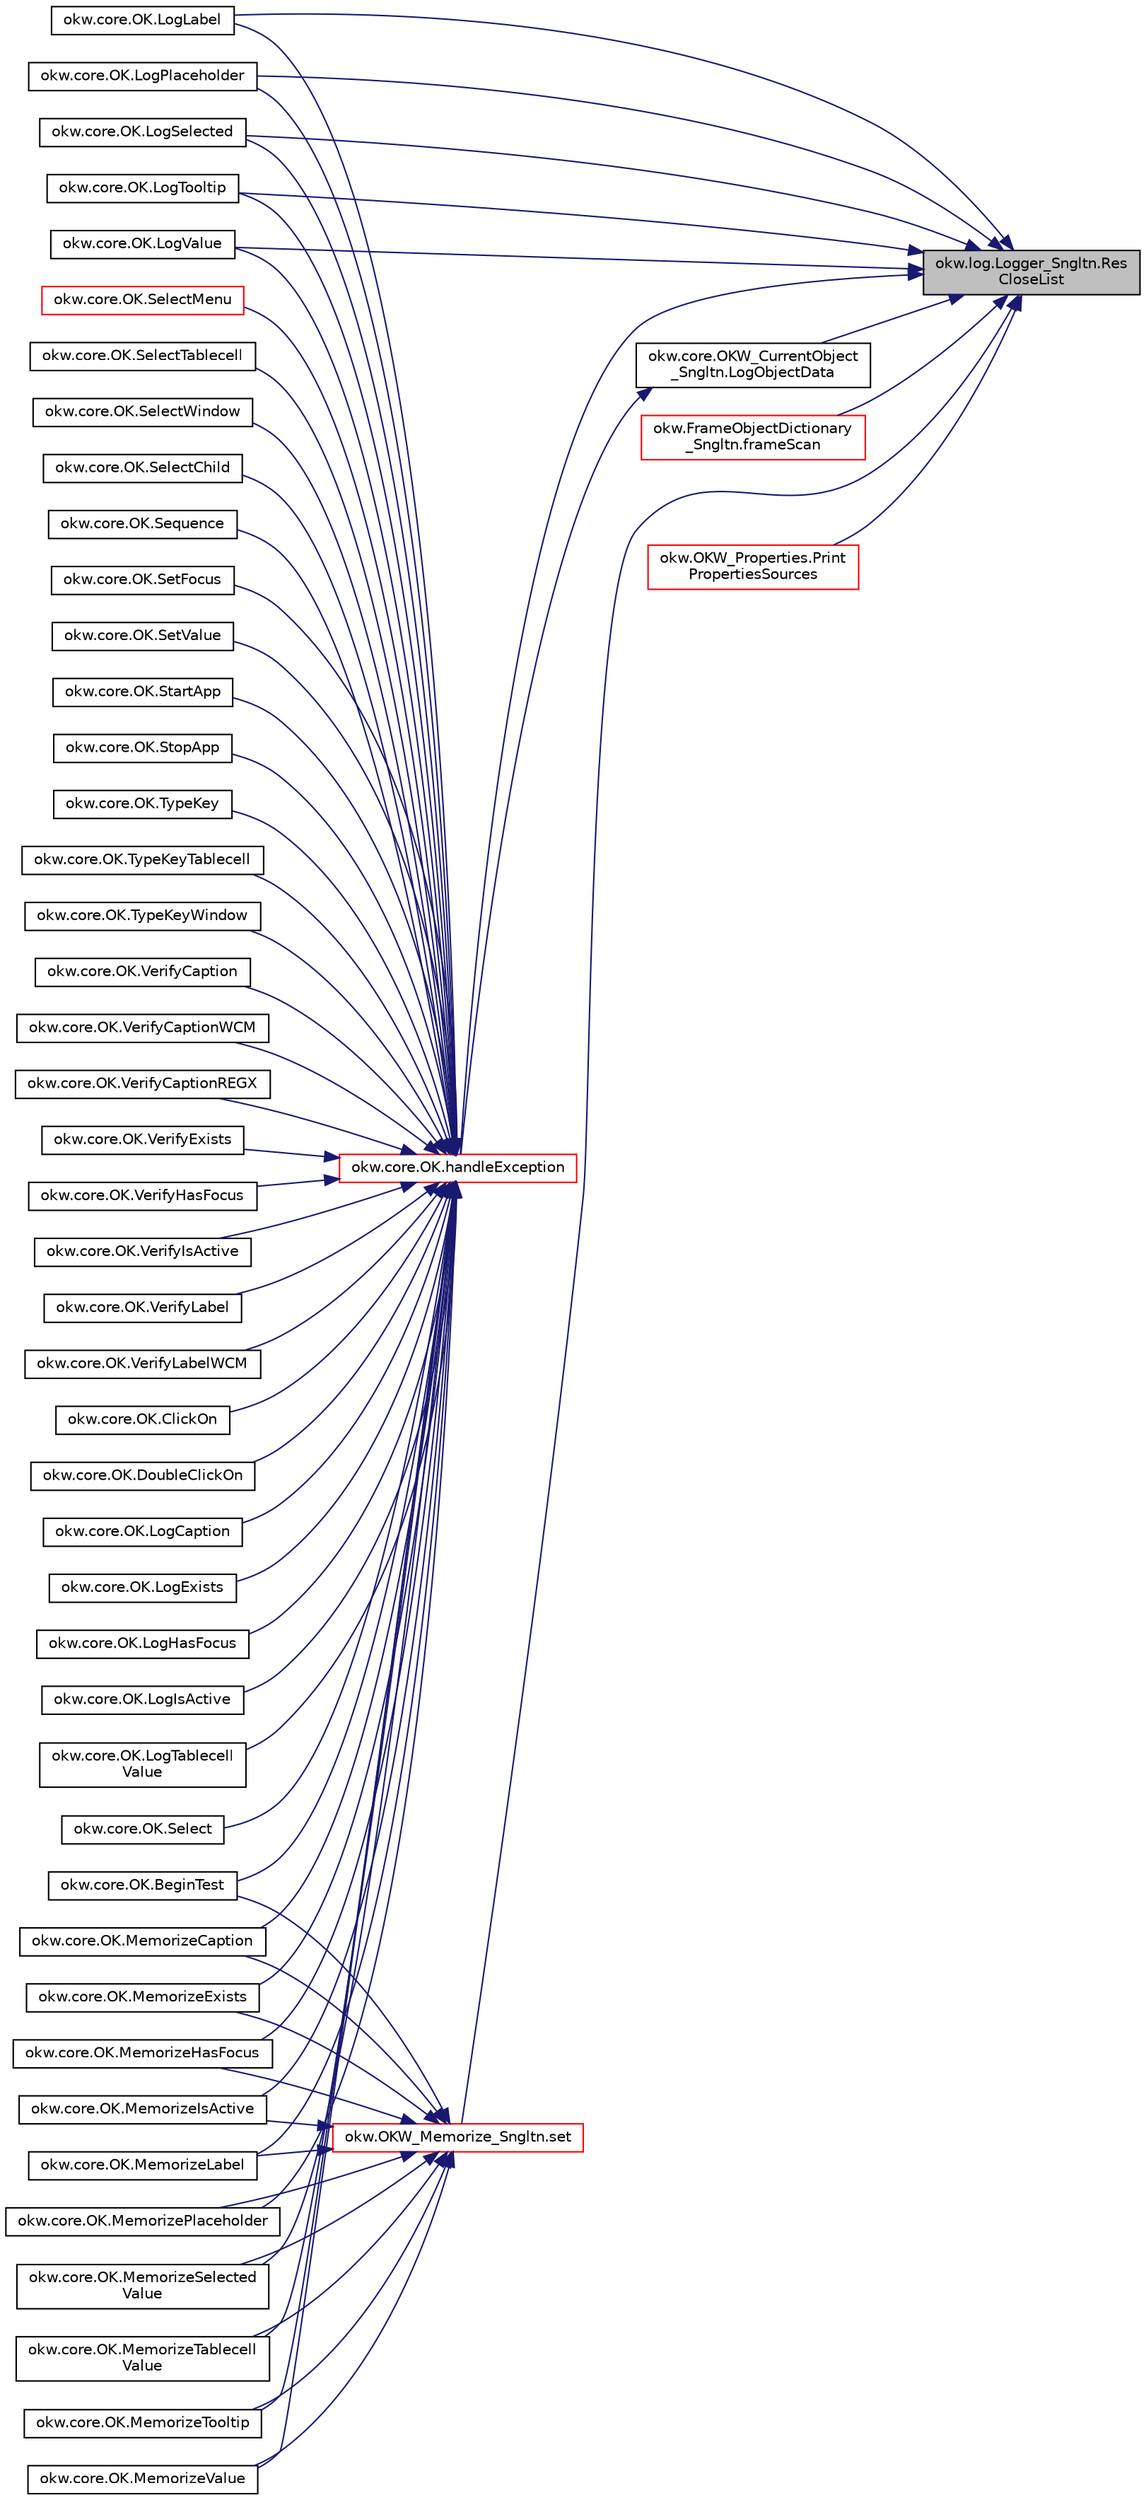 digraph "okw.log.Logger_Sngltn.ResCloseList"
{
 // INTERACTIVE_SVG=YES
 // LATEX_PDF_SIZE
  edge [fontname="Helvetica",fontsize="10",labelfontname="Helvetica",labelfontsize="10"];
  node [fontname="Helvetica",fontsize="10",shape=record];
  rankdir="RL";
  Node2249 [label="okw.log.Logger_Sngltn.Res\lCloseList",height=0.2,width=0.4,color="black", fillcolor="grey75", style="filled", fontcolor="black",tooltip="Closes a hierarchical level in the results file that was opened with ResOpenList."];
  Node2249 -> Node2250 [dir="back",color="midnightblue",fontsize="10",style="solid",fontname="Helvetica"];
  Node2250 [label="okw.core.OK.LogLabel",height=0.2,width=0.4,color="black", fillcolor="white", style="filled",URL="$classokw_1_1core_1_1_o_k.html#a5ca2a918fc575095dd00d15e65f1491c",tooltip="Gibt den Wert des Etikette/Label in der Logdatei aus."];
  Node2249 -> Node2251 [dir="back",color="midnightblue",fontsize="10",style="solid",fontname="Helvetica"];
  Node2251 [label="okw.core.OK.LogPlaceholder",height=0.2,width=0.4,color="black", fillcolor="white", style="filled",URL="$classokw_1_1core_1_1_o_k.html#a260d21c87a1d0df97bb442888fc87fcb",tooltip="Gibt den Wert des Platzhalters in der Logdatei aus."];
  Node2249 -> Node2252 [dir="back",color="midnightblue",fontsize="10",style="solid",fontname="Helvetica"];
  Node2252 [label="okw.core.OK.LogSelected",height=0.2,width=0.4,color="black", fillcolor="white", style="filled",URL="$classokw_1_1core_1_1_o_k.html#af480aabf37fd55561892d9effcdaf182",tooltip="Dokumentiert den markierten Text des gegebenen Objekts."];
  Node2249 -> Node2253 [dir="back",color="midnightblue",fontsize="10",style="solid",fontname="Helvetica"];
  Node2253 [label="okw.core.OK.LogTooltip",height=0.2,width=0.4,color="black", fillcolor="white", style="filled",URL="$classokw_1_1core_1_1_o_k.html#a170fa2f1a3bd1fa9f00fc160c48e76c2",tooltip="Dokumentiert die Kurzinfo zu einem Werkzeug des gegebenen Objekts."];
  Node2249 -> Node2254 [dir="back",color="midnightblue",fontsize="10",style="solid",fontname="Helvetica"];
  Node2254 [label="okw.core.OK.LogValue",height=0.2,width=0.4,color="black", fillcolor="white", style="filled",URL="$classokw_1_1core_1_1_o_k.html#ad13df6f48f816f5d075efe045907527d",tooltip="Dokumentiert den Standartwert eines Objekts."];
  Node2249 -> Node2255 [dir="back",color="midnightblue",fontsize="10",style="solid",fontname="Helvetica"];
  Node2255 [label="okw.core.OK.handleException",height=0.2,width=0.4,color="red", fillcolor="white", style="filled",URL="$classokw_1_1core_1_1_o_k.html#a5a6db6a457bcb71c893f5d4eb615b2b7",tooltip="Zentrale Exception-Behandlung."];
  Node2255 -> Node2256 [dir="back",color="midnightblue",fontsize="10",style="solid",fontname="Helvetica"];
  Node2256 [label="okw.core.OK.BeginTest",height=0.2,width=0.4,color="black", fillcolor="white", style="filled",URL="$classokw_1_1core_1_1_o_k.html#a594d5a3518a401240bc1868f5883a393",tooltip="Markiert den Anfang eines neuen Testfalls."];
  Node2255 -> Node2257 [dir="back",color="midnightblue",fontsize="10",style="solid",fontname="Helvetica"];
  Node2257 [label="okw.core.OK.ClickOn",height=0.2,width=0.4,color="black", fillcolor="white", style="filled",URL="$classokw_1_1core_1_1_o_k.html#a1a4fcce79cac7386f04495383d2985b3",tooltip="Klickt auf das gegebene Objekt."];
  Node2255 -> Node2258 [dir="back",color="midnightblue",fontsize="10",style="solid",fontname="Helvetica"];
  Node2258 [label="okw.core.OK.DoubleClickOn",height=0.2,width=0.4,color="black", fillcolor="white", style="filled",URL="$classokw_1_1core_1_1_o_k.html#a3e40c302aa78cb83aa1fcfd0dafa24b0",tooltip="Führt ein Doppelklick auf das gegebene GUI-Objekt aus."];
  Node2255 -> Node2259 [dir="back",color="midnightblue",fontsize="10",style="solid",fontname="Helvetica"];
  Node2259 [label="okw.core.OK.LogCaption",height=0.2,width=0.4,color="black", fillcolor="white", style="filled",URL="$classokw_1_1core_1_1_o_k.html#a2469f6149bc2c4540c48edd8facbb5c0",tooltip="Gibt die Caption eines GUI-Objektes in den Testergebnissen aus."];
  Node2255 -> Node2260 [dir="back",color="midnightblue",fontsize="10",style="solid",fontname="Helvetica"];
  Node2260 [label="okw.core.OK.LogExists",height=0.2,width=0.4,color="black", fillcolor="white", style="filled",URL="$classokw_1_1core_1_1_o_k.html#ac20bd936e2181f94529469c6fc130238",tooltip="Gibt die Existenz eines GUI-Objektes mit YES/NO in den Testergebnissen aus."];
  Node2255 -> Node2261 [dir="back",color="midnightblue",fontsize="10",style="solid",fontname="Helvetica"];
  Node2261 [label="okw.core.OK.LogHasFocus",height=0.2,width=0.4,color="black", fillcolor="white", style="filled",URL="$classokw_1_1core_1_1_o_k.html#a1b8a5a3d583ffabc0063632ab9d981cf",tooltip="Dokumentiert den Fokus-Status des gegebenen Objekts."];
  Node2255 -> Node2262 [dir="back",color="midnightblue",fontsize="10",style="solid",fontname="Helvetica"];
  Node2262 [label="okw.core.OK.LogIsActive",height=0.2,width=0.4,color="black", fillcolor="white", style="filled",URL="$classokw_1_1core_1_1_o_k.html#ae44a6c32e26a7f93dd5c9f7b5765ee0d",tooltip="Dokumentiert den Status des gegebenen Objekts."];
  Node2255 -> Node2250 [dir="back",color="midnightblue",fontsize="10",style="solid",fontname="Helvetica"];
  Node2255 -> Node2251 [dir="back",color="midnightblue",fontsize="10",style="solid",fontname="Helvetica"];
  Node2255 -> Node2252 [dir="back",color="midnightblue",fontsize="10",style="solid",fontname="Helvetica"];
  Node2255 -> Node2263 [dir="back",color="midnightblue",fontsize="10",style="solid",fontname="Helvetica"];
  Node2263 [label="okw.core.OK.LogTablecell\lValue",height=0.2,width=0.4,color="black", fillcolor="white", style="filled",URL="$classokw_1_1core_1_1_o_k.html#a7c6a02d1f58952de8cc3591379cdfbe3",tooltip="Dokumentiert den Wert der ausgewählten Zelle."];
  Node2255 -> Node2253 [dir="back",color="midnightblue",fontsize="10",style="solid",fontname="Helvetica"];
  Node2255 -> Node2254 [dir="back",color="midnightblue",fontsize="10",style="solid",fontname="Helvetica"];
  Node2255 -> Node2264 [dir="back",color="midnightblue",fontsize="10",style="solid",fontname="Helvetica"];
  Node2264 [label="okw.core.OK.MemorizeCaption",height=0.2,width=0.4,color="black", fillcolor="white", style="filled",URL="$classokw_1_1core_1_1_o_k.html#a661c650ca7824d1ea464d98b792ae712",tooltip="Keine Beschreibung zu \"MemorizeCaption\" verfügbar."];
  Node2255 -> Node2265 [dir="back",color="midnightblue",fontsize="10",style="solid",fontname="Helvetica"];
  Node2265 [label="okw.core.OK.MemorizeExists",height=0.2,width=0.4,color="black", fillcolor="white", style="filled",URL="$classokw_1_1core_1_1_o_k.html#a61db6d17853d7c0913216708c2c29779",tooltip="Merkt sich den aktuell existierenden Zustand des Objekts."];
  Node2255 -> Node2266 [dir="back",color="midnightblue",fontsize="10",style="solid",fontname="Helvetica"];
  Node2266 [label="okw.core.OK.MemorizeHasFocus",height=0.2,width=0.4,color="black", fillcolor="white", style="filled",URL="$classokw_1_1core_1_1_o_k.html#aa18fa77383398b2a8242ca299938c24d",tooltip="Keine Beschreibung zu \"MemorizeHasFocus\" verfügbar."];
  Node2255 -> Node2267 [dir="back",color="midnightblue",fontsize="10",style="solid",fontname="Helvetica"];
  Node2267 [label="okw.core.OK.MemorizeIsActive",height=0.2,width=0.4,color="black", fillcolor="white", style="filled",URL="$classokw_1_1core_1_1_o_k.html#aed2c0c9e72b5b730b6b041ef641f3bdc",tooltip="Merkt sich den Zustand des gegebenen Objekts."];
  Node2255 -> Node2268 [dir="back",color="midnightblue",fontsize="10",style="solid",fontname="Helvetica"];
  Node2268 [label="okw.core.OK.MemorizeLabel",height=0.2,width=0.4,color="black", fillcolor="white", style="filled",URL="$classokw_1_1core_1_1_o_k.html#ad09ff6f6389ceb04f7ec338ea3c45e85",tooltip="Speirchert den aktuellen Wert der Etikette, und legt diesen unter fpsMemKeyName ab."];
  Node2255 -> Node2269 [dir="back",color="midnightblue",fontsize="10",style="solid",fontname="Helvetica"];
  Node2269 [label="okw.core.OK.MemorizePlaceholder",height=0.2,width=0.4,color="black", fillcolor="white", style="filled",URL="$classokw_1_1core_1_1_o_k.html#ac9744fdc26e9049a0d0fe48b1ae9d11c",tooltip="Speirchert den aktuellen Wert der Platzhalters, und legt diesen unter fpsMemKeyName ab."];
  Node2255 -> Node2270 [dir="back",color="midnightblue",fontsize="10",style="solid",fontname="Helvetica"];
  Node2270 [label="okw.core.OK.MemorizeSelected\lValue",height=0.2,width=0.4,color="black", fillcolor="white", style="filled",URL="$classokw_1_1core_1_1_o_k.html#a7e8652a632b073da02222ee6e5e88266",tooltip="Keine Beschreibung zu \"MemorizeSelectedValue\" verfügbar."];
  Node2255 -> Node2271 [dir="back",color="midnightblue",fontsize="10",style="solid",fontname="Helvetica"];
  Node2271 [label="okw.core.OK.MemorizeTablecell\lValue",height=0.2,width=0.4,color="black", fillcolor="white", style="filled",URL="$classokw_1_1core_1_1_o_k.html#ab7c819556f3b21faeea08fad5be32813",tooltip="Merkt sich den Wert der gegebenen Zelle in der Tabelle. throws Exception"];
  Node2255 -> Node2272 [dir="back",color="midnightblue",fontsize="10",style="solid",fontname="Helvetica"];
  Node2272 [label="okw.core.OK.MemorizeTooltip",height=0.2,width=0.4,color="black", fillcolor="white", style="filled",URL="$classokw_1_1core_1_1_o_k.html#aad3ff1b462da844ccc53d2e177fb1def",tooltip="Dokumentiert den Tooltip-Text (Kurzinformation) des gegebenen Objekts."];
  Node2255 -> Node2273 [dir="back",color="midnightblue",fontsize="10",style="solid",fontname="Helvetica"];
  Node2273 [label="okw.core.OK.MemorizeValue",height=0.2,width=0.4,color="black", fillcolor="white", style="filled",URL="$classokw_1_1core_1_1_o_k.html#a2d93a84a57295418131d219a5887094d",tooltip="Merkt sich den Standartwert eines Objekts."];
  Node2255 -> Node2274 [dir="back",color="midnightblue",fontsize="10",style="solid",fontname="Helvetica"];
  Node2274 [label="okw.core.OK.Select",height=0.2,width=0.4,color="black", fillcolor="white", style="filled",URL="$classokw_1_1core_1_1_o_k.html#a7ee0b387364c0c188f94099f14f2da43",tooltip="Auswahl aller Zeilen einer Liste/Tabelle, welche die gegebenen Daten enthalten."];
  Node2255 -> Node2275 [dir="back",color="midnightblue",fontsize="10",style="solid",fontname="Helvetica"];
  Node2275 [label="okw.core.OK.SelectMenu",height=0.2,width=0.4,color="red", fillcolor="white", style="filled",URL="$classokw_1_1core_1_1_o_k.html#ae30b70ea446f3a58022a617177d0bcb6",tooltip="Wählt den gegebenen Menü-Eintrag aus."];
  Node2255 -> Node2277 [dir="back",color="midnightblue",fontsize="10",style="solid",fontname="Helvetica"];
  Node2277 [label="okw.core.OK.SelectTablecell",height=0.2,width=0.4,color="black", fillcolor="white", style="filled",URL="$classokw_1_1core_1_1_o_k.html#a0cbda1e1d604b0b988296c48835300cc",tooltip="Wählt die gegebene Tabellenzelle aus."];
  Node2255 -> Node2278 [dir="back",color="midnightblue",fontsize="10",style="solid",fontname="Helvetica"];
  Node2278 [label="okw.core.OK.SelectWindow",height=0.2,width=0.4,color="black", fillcolor="white", style="filled",URL="$classokw_1_1core_1_1_o_k.html#a4609a2156286fe56e1d4dba1695cd600",tooltip="Setzt den Kontext auf das gegebene Fenster."];
  Node2255 -> Node2279 [dir="back",color="midnightblue",fontsize="10",style="solid",fontname="Helvetica"];
  Node2279 [label="okw.core.OK.SelectChild",height=0.2,width=0.4,color="black", fillcolor="white", style="filled",URL="$classokw_1_1core_1_1_o_k.html#a038f45c24b6538ddadbdcd1fd179c2ab",tooltip="Setzt den Wert von SELECTEDCHILD auf den Wert von FN."];
  Node2255 -> Node2280 [dir="back",color="midnightblue",fontsize="10",style="solid",fontname="Helvetica"];
  Node2280 [label="okw.core.OK.Sequence",height=0.2,width=0.4,color="black", fillcolor="white", style="filled",URL="$classokw_1_1core_1_1_o_k.html#a4ce824499d5b8b9612beff9f5438c6a1",tooltip="Ruft die Sequenz eines Fensters auf."];
  Node2255 -> Node2281 [dir="back",color="midnightblue",fontsize="10",style="solid",fontname="Helvetica"];
  Node2281 [label="okw.core.OK.SetFocus",height=0.2,width=0.4,color="black", fillcolor="white", style="filled",URL="$classokw_1_1core_1_1_o_k.html#a2ec62170b8430a0ea58e919d8d46a7c0",tooltip="Setzt den Fokus auf das gegebene Fensterobjekt."];
  Node2255 -> Node2282 [dir="back",color="midnightblue",fontsize="10",style="solid",fontname="Helvetica"];
  Node2282 [label="okw.core.OK.SetValue",height=0.2,width=0.4,color="black", fillcolor="white", style="filled",URL="$classokw_1_1core_1_1_o_k.html#a6af4fe0d34a701aefc8ce67657b3c432",tooltip="Setzt den Wert des gegebenen Fensterobjekts auf den gegebenen Wert."];
  Node2255 -> Node2283 [dir="back",color="midnightblue",fontsize="10",style="solid",fontname="Helvetica"];
  Node2283 [label="okw.core.OK.StartApp",height=0.2,width=0.4,color="black", fillcolor="white", style="filled",URL="$classokw_1_1core_1_1_o_k.html#a38d47241f9746791eecaf7a45fcabb80",tooltip="Startet die gegebene Anwendung."];
  Node2255 -> Node2284 [dir="back",color="midnightblue",fontsize="10",style="solid",fontname="Helvetica"];
  Node2284 [label="okw.core.OK.StopApp",height=0.2,width=0.4,color="black", fillcolor="white", style="filled",URL="$classokw_1_1core_1_1_o_k.html#adbb934e4f20a0c451b4720a67c6cf99a",tooltip="Beendet eine gegebene Anwendung."];
  Node2255 -> Node2285 [dir="back",color="midnightblue",fontsize="10",style="solid",fontname="Helvetica"];
  Node2285 [label="okw.core.OK.TypeKey",height=0.2,width=0.4,color="black", fillcolor="white", style="filled",URL="$classokw_1_1core_1_1_o_k.html#a4600012e7b1fdbedcee36313d0397fd5",tooltip="Tastatureingaben von Daten in das aktive Fensterobjekt."];
  Node2255 -> Node2286 [dir="back",color="midnightblue",fontsize="10",style="solid",fontname="Helvetica"];
  Node2286 [label="okw.core.OK.TypeKeyTablecell",height=0.2,width=0.4,color="black", fillcolor="white", style="filled",URL="$classokw_1_1core_1_1_o_k.html#afbfb6cebd96c8087190627a4c0d0f7c4",tooltip="Eingabe von Daten in eine gegebene Tabellenzelle über die Tastatur."];
  Node2255 -> Node2287 [dir="back",color="midnightblue",fontsize="10",style="solid",fontname="Helvetica"];
  Node2287 [label="okw.core.OK.TypeKeyWindow",height=0.2,width=0.4,color="black", fillcolor="white", style="filled",URL="$classokw_1_1core_1_1_o_k.html#ad91da46f1631eed55757d42061543e86",tooltip="Tastatureingabe in ein bestimmtes Fensterobjekt."];
  Node2255 -> Node2288 [dir="back",color="midnightblue",fontsize="10",style="solid",fontname="Helvetica"];
  Node2288 [label="okw.core.OK.VerifyCaption",height=0.2,width=0.4,color="black", fillcolor="white", style="filled",URL="$classokw_1_1core_1_1_o_k.html#afe1a1b392d59c5ceef93ed6d0cfd2e01",tooltip="Prüft den Standardwert eines Objektes (in den meisten Fällen ist dies der angezeigte Text)."];
  Node2255 -> Node2289 [dir="back",color="midnightblue",fontsize="10",style="solid",fontname="Helvetica"];
  Node2289 [label="okw.core.OK.VerifyCaptionWCM",height=0.2,width=0.4,color="black", fillcolor="white", style="filled",URL="$classokw_1_1core_1_1_o_k.html#a461f7511030e7975fe983b2509527529",tooltip="Prüft den Standardwert eines Objektes (in den meisten Fällen ist dies der angezeigte Text)."];
  Node2255 -> Node2290 [dir="back",color="midnightblue",fontsize="10",style="solid",fontname="Helvetica"];
  Node2290 [label="okw.core.OK.VerifyCaptionREGX",height=0.2,width=0.4,color="black", fillcolor="white", style="filled",URL="$classokw_1_1core_1_1_o_k.html#a7b0869a2a6df63be61899963dc35d768",tooltip="Überprüft die Überschrift des Objektes."];
  Node2255 -> Node2291 [dir="back",color="midnightblue",fontsize="10",style="solid",fontname="Helvetica"];
  Node2291 [label="okw.core.OK.VerifyExists",height=0.2,width=0.4,color="black", fillcolor="white", style="filled",URL="$classokw_1_1core_1_1_o_k.html#a9785853231d70946dcbbfcd44b509c25",tooltip="Prüft, ob das gegebene Objekt existiert."];
  Node2255 -> Node2292 [dir="back",color="midnightblue",fontsize="10",style="solid",fontname="Helvetica"];
  Node2292 [label="okw.core.OK.VerifyHasFocus",height=0.2,width=0.4,color="black", fillcolor="white", style="filled",URL="$classokw_1_1core_1_1_o_k.html#a4950117cbe9cd2b769ae529bbdc1f897",tooltip="Vergleicht den Fokus-Zustand des gegebenen Objekts mit dem erwarteten Wert."];
  Node2255 -> Node2293 [dir="back",color="midnightblue",fontsize="10",style="solid",fontname="Helvetica"];
  Node2293 [label="okw.core.OK.VerifyIsActive",height=0.2,width=0.4,color="black", fillcolor="white", style="filled",URL="$classokw_1_1core_1_1_o_k.html#a071aec5319238e209cfc6f1434ea13e8",tooltip="copydoc IOKW_State::VerifyHasFocus(String,String)"];
  Node2255 -> Node2294 [dir="back",color="midnightblue",fontsize="10",style="solid",fontname="Helvetica"];
  Node2294 [label="okw.core.OK.VerifyLabel",height=0.2,width=0.4,color="black", fillcolor="white", style="filled",URL="$classokw_1_1core_1_1_o_k.html#a1bfa8ae24fc44958e4e3c4272c120bb8",tooltip="Überprüft die Beschreibung des Objektes."];
  Node2255 -> Node2295 [dir="back",color="midnightblue",fontsize="10",style="solid",fontname="Helvetica"];
  Node2295 [label="okw.core.OK.VerifyLabelWCM",height=0.2,width=0.4,color="black", fillcolor="white", style="filled",URL="$classokw_1_1core_1_1_o_k.html#a4187442dc3574358fda8af18cb03f15e",tooltip="Überprüft die Beschreibung/Label des Objektes."];
  Node2249 -> Node2316 [dir="back",color="midnightblue",fontsize="10",style="solid",fontname="Helvetica"];
  Node2316 [label="okw.core.OKW_CurrentObject\l_Sngltn.LogObjectData",height=0.2,width=0.4,color="black", fillcolor="white", style="filled",URL="$classokw_1_1core_1_1_o_k_w___current_object___sngltn.html#a01b48f2c86a2f91909143ee9063dfd86",tooltip="Methode gibt alle wichtigen Informationen zum aktuellen Objekt aus."];
  Node2316 -> Node2255 [dir="back",color="midnightblue",fontsize="10",style="solid",fontname="Helvetica"];
  Node2249 -> Node2317 [dir="back",color="midnightblue",fontsize="10",style="solid",fontname="Helvetica"];
  Node2317 [label="okw.FrameObjectDictionary\l_Sngltn.frameScan",height=0.2,width=0.4,color="red", fillcolor="white", style="filled",URL="$classokw_1_1_frame_object_dictionary___sngltn.html#a1710d54e13c9ce591277209c898eec98",tooltip="Liefert die Instanz der Klasse."];
  Node2249 -> Node2319 [dir="back",color="midnightblue",fontsize="10",style="solid",fontname="Helvetica"];
  Node2319 [label="okw.OKW_Memorize_Sngltn.set",height=0.2,width=0.4,color="red", fillcolor="white", style="filled",URL="$classokw_1_1_o_k_w___memorize___sngltn.html#a77acdbf6b56b381439a16f96b54e6fbd",tooltip="Setzt/Merkt sich das MemKey/Value-Paar."];
  Node2319 -> Node2256 [dir="back",color="midnightblue",fontsize="10",style="solid",fontname="Helvetica"];
  Node2319 -> Node2264 [dir="back",color="midnightblue",fontsize="10",style="solid",fontname="Helvetica"];
  Node2319 -> Node2265 [dir="back",color="midnightblue",fontsize="10",style="solid",fontname="Helvetica"];
  Node2319 -> Node2266 [dir="back",color="midnightblue",fontsize="10",style="solid",fontname="Helvetica"];
  Node2319 -> Node2267 [dir="back",color="midnightblue",fontsize="10",style="solid",fontname="Helvetica"];
  Node2319 -> Node2268 [dir="back",color="midnightblue",fontsize="10",style="solid",fontname="Helvetica"];
  Node2319 -> Node2269 [dir="back",color="midnightblue",fontsize="10",style="solid",fontname="Helvetica"];
  Node2319 -> Node2270 [dir="back",color="midnightblue",fontsize="10",style="solid",fontname="Helvetica"];
  Node2319 -> Node2271 [dir="back",color="midnightblue",fontsize="10",style="solid",fontname="Helvetica"];
  Node2319 -> Node2272 [dir="back",color="midnightblue",fontsize="10",style="solid",fontname="Helvetica"];
  Node2319 -> Node2273 [dir="back",color="midnightblue",fontsize="10",style="solid",fontname="Helvetica"];
  Node2249 -> Node2353 [dir="back",color="midnightblue",fontsize="10",style="solid",fontname="Helvetica"];
  Node2353 [label="okw.OKW_Properties.Print\lPropertiesSources",height=0.2,width=0.4,color="red", fillcolor="white", style="filled",URL="$classokw_1_1_o_k_w___properties.html#a0d96699d0da3d5db7e742b78e7a33b8f",tooltip="Druckt die Gefundenen Propertie Quellen."];
}
